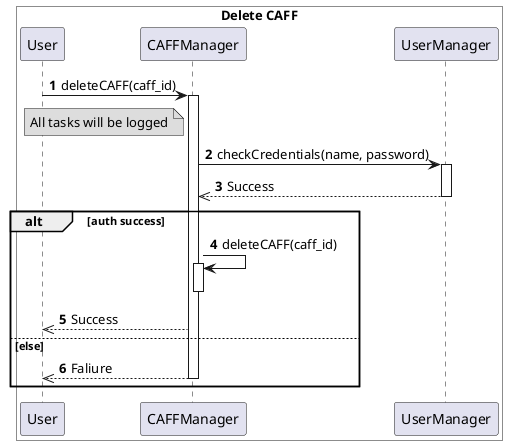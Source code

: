 @startuml
autonumber 1

box "Delete CAFF" #FFF

User -> CAFFManager: deleteCAFF(caff_id)
activate CAFFManager

note left of CAFFManager #DDD
All tasks will be logged
end note

CAFFManager -> UserManager: checkCredentials(name, password)
activate UserManager

CAFFManager <<-- UserManager: Success
deactivate UserManager

alt auth success

CAFFManager -> CAFFManager: deleteCAFF(caff_id)
activate CAFFManager


deactivate CAFFManager

CAFFManager -->> User: Success

else else

CAFFManager -->> User: Faliure
deactivate CAFFManager

end

end box

@enduml